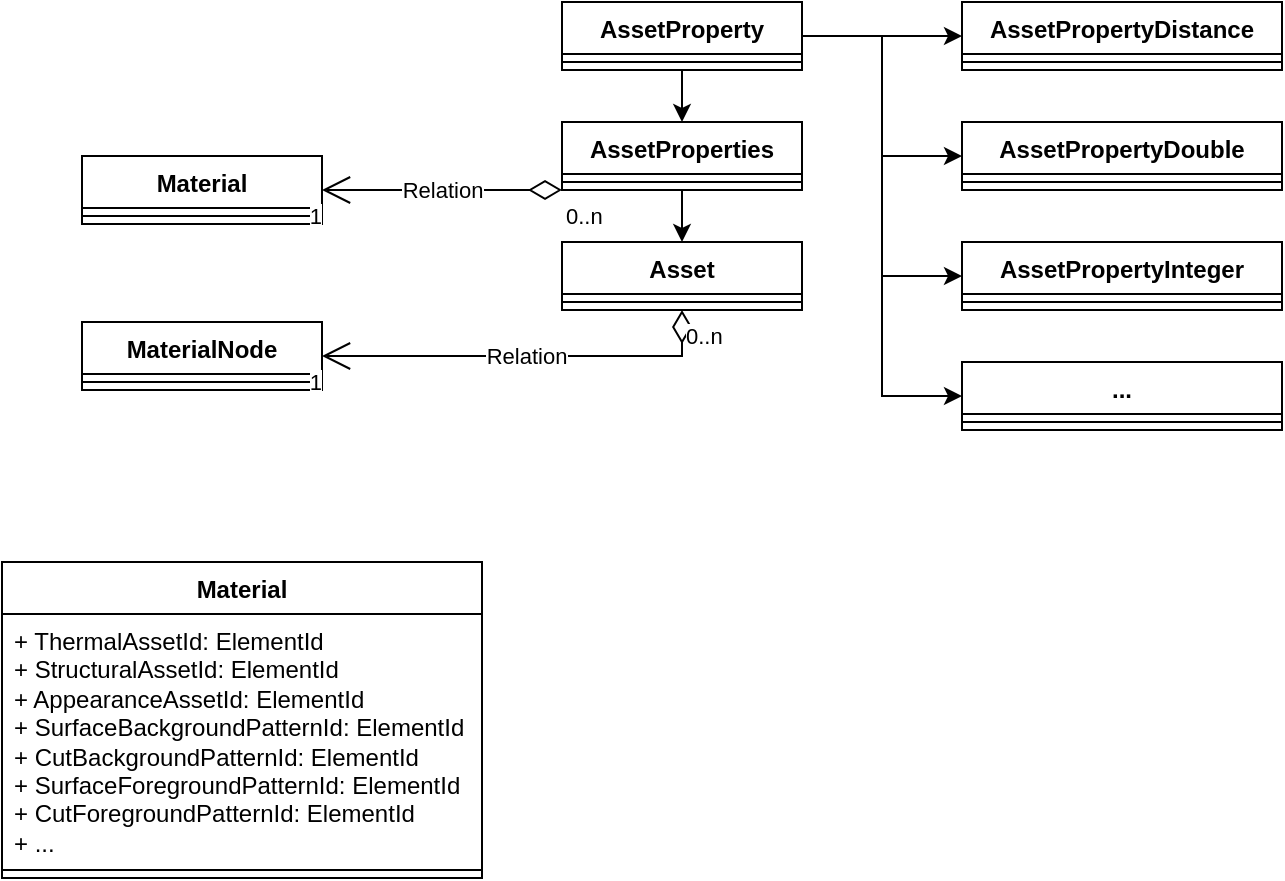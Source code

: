 <mxfile version="22.1.0" type="github">
  <diagram name="第 1 页" id="5GOwy0ZXgUhc7CDOA95A">
    <mxGraphModel dx="1050" dy="530" grid="0" gridSize="10" guides="1" tooltips="1" connect="1" arrows="1" fold="1" page="1" pageScale="1" pageWidth="827" pageHeight="1169" math="0" shadow="0">
      <root>
        <mxCell id="0" />
        <mxCell id="1" parent="0" />
        <mxCell id="ej_xdbyeMFDAraWZ1KWc-29" style="edgeStyle=orthogonalEdgeStyle;rounded=0;orthogonalLoop=1;jettySize=auto;html=1;entryX=0;entryY=0.5;entryDx=0;entryDy=0;" edge="1" parent="1" source="ej_xdbyeMFDAraWZ1KWc-1" target="ej_xdbyeMFDAraWZ1KWc-7">
          <mxGeometry relative="1" as="geometry" />
        </mxCell>
        <mxCell id="ej_xdbyeMFDAraWZ1KWc-30" style="edgeStyle=orthogonalEdgeStyle;rounded=0;orthogonalLoop=1;jettySize=auto;html=1;entryX=0;entryY=0.5;entryDx=0;entryDy=0;" edge="1" parent="1" source="ej_xdbyeMFDAraWZ1KWc-1" target="ej_xdbyeMFDAraWZ1KWc-5">
          <mxGeometry relative="1" as="geometry" />
        </mxCell>
        <mxCell id="ej_xdbyeMFDAraWZ1KWc-31" style="edgeStyle=orthogonalEdgeStyle;rounded=0;orthogonalLoop=1;jettySize=auto;html=1;entryX=0;entryY=0.5;entryDx=0;entryDy=0;" edge="1" parent="1" source="ej_xdbyeMFDAraWZ1KWc-1" target="ej_xdbyeMFDAraWZ1KWc-9">
          <mxGeometry relative="1" as="geometry" />
        </mxCell>
        <mxCell id="ej_xdbyeMFDAraWZ1KWc-32" style="edgeStyle=orthogonalEdgeStyle;rounded=0;orthogonalLoop=1;jettySize=auto;html=1;entryX=0;entryY=0.5;entryDx=0;entryDy=0;" edge="1" parent="1" source="ej_xdbyeMFDAraWZ1KWc-1" target="ej_xdbyeMFDAraWZ1KWc-11">
          <mxGeometry relative="1" as="geometry" />
        </mxCell>
        <mxCell id="ej_xdbyeMFDAraWZ1KWc-34" style="edgeStyle=orthogonalEdgeStyle;rounded=0;orthogonalLoop=1;jettySize=auto;html=1;" edge="1" parent="1" source="ej_xdbyeMFDAraWZ1KWc-1" target="ej_xdbyeMFDAraWZ1KWc-15">
          <mxGeometry relative="1" as="geometry" />
        </mxCell>
        <mxCell id="ej_xdbyeMFDAraWZ1KWc-1" value="AssetProperty" style="swimlane;fontStyle=1;align=center;verticalAlign=top;childLayout=stackLayout;horizontal=1;startSize=26;horizontalStack=0;resizeParent=1;resizeParentMax=0;resizeLast=0;collapsible=1;marginBottom=0;whiteSpace=wrap;html=1;" vertex="1" parent="1">
          <mxGeometry x="360" y="120" width="120" height="34" as="geometry" />
        </mxCell>
        <mxCell id="ej_xdbyeMFDAraWZ1KWc-3" value="" style="line;strokeWidth=1;fillColor=none;align=left;verticalAlign=middle;spacingTop=-1;spacingLeft=3;spacingRight=3;rotatable=0;labelPosition=right;points=[];portConstraint=eastwest;strokeColor=inherit;" vertex="1" parent="ej_xdbyeMFDAraWZ1KWc-1">
          <mxGeometry y="26" width="120" height="8" as="geometry" />
        </mxCell>
        <mxCell id="ej_xdbyeMFDAraWZ1KWc-5" value="AssetPropertyDouble" style="swimlane;fontStyle=1;align=center;verticalAlign=top;childLayout=stackLayout;horizontal=1;startSize=26;horizontalStack=0;resizeParent=1;resizeParentMax=0;resizeLast=0;collapsible=1;marginBottom=0;whiteSpace=wrap;html=1;" vertex="1" parent="1">
          <mxGeometry x="560" y="180" width="160" height="34" as="geometry" />
        </mxCell>
        <mxCell id="ej_xdbyeMFDAraWZ1KWc-6" value="" style="line;strokeWidth=1;fillColor=none;align=left;verticalAlign=middle;spacingTop=-1;spacingLeft=3;spacingRight=3;rotatable=0;labelPosition=right;points=[];portConstraint=eastwest;strokeColor=inherit;" vertex="1" parent="ej_xdbyeMFDAraWZ1KWc-5">
          <mxGeometry y="26" width="160" height="8" as="geometry" />
        </mxCell>
        <mxCell id="ej_xdbyeMFDAraWZ1KWc-7" value="AssetPropertyDistance" style="swimlane;fontStyle=1;align=center;verticalAlign=top;childLayout=stackLayout;horizontal=1;startSize=26;horizontalStack=0;resizeParent=1;resizeParentMax=0;resizeLast=0;collapsible=1;marginBottom=0;whiteSpace=wrap;html=1;" vertex="1" parent="1">
          <mxGeometry x="560" y="120" width="160" height="34" as="geometry" />
        </mxCell>
        <mxCell id="ej_xdbyeMFDAraWZ1KWc-8" value="" style="line;strokeWidth=1;fillColor=none;align=left;verticalAlign=middle;spacingTop=-1;spacingLeft=3;spacingRight=3;rotatable=0;labelPosition=right;points=[];portConstraint=eastwest;strokeColor=inherit;" vertex="1" parent="ej_xdbyeMFDAraWZ1KWc-7">
          <mxGeometry y="26" width="160" height="8" as="geometry" />
        </mxCell>
        <mxCell id="ej_xdbyeMFDAraWZ1KWc-9" value="AssetPropertyInteger" style="swimlane;fontStyle=1;align=center;verticalAlign=top;childLayout=stackLayout;horizontal=1;startSize=26;horizontalStack=0;resizeParent=1;resizeParentMax=0;resizeLast=0;collapsible=1;marginBottom=0;whiteSpace=wrap;html=1;" vertex="1" parent="1">
          <mxGeometry x="560" y="240" width="160" height="34" as="geometry" />
        </mxCell>
        <mxCell id="ej_xdbyeMFDAraWZ1KWc-10" value="" style="line;strokeWidth=1;fillColor=none;align=left;verticalAlign=middle;spacingTop=-1;spacingLeft=3;spacingRight=3;rotatable=0;labelPosition=right;points=[];portConstraint=eastwest;strokeColor=inherit;" vertex="1" parent="ej_xdbyeMFDAraWZ1KWc-9">
          <mxGeometry y="26" width="160" height="8" as="geometry" />
        </mxCell>
        <mxCell id="ej_xdbyeMFDAraWZ1KWc-11" value="..." style="swimlane;fontStyle=1;align=center;verticalAlign=top;childLayout=stackLayout;horizontal=1;startSize=26;horizontalStack=0;resizeParent=1;resizeParentMax=0;resizeLast=0;collapsible=1;marginBottom=0;whiteSpace=wrap;html=1;" vertex="1" parent="1">
          <mxGeometry x="560" y="300" width="160" height="34" as="geometry" />
        </mxCell>
        <mxCell id="ej_xdbyeMFDAraWZ1KWc-12" value="" style="line;strokeWidth=1;fillColor=none;align=left;verticalAlign=middle;spacingTop=-1;spacingLeft=3;spacingRight=3;rotatable=0;labelPosition=right;points=[];portConstraint=eastwest;strokeColor=inherit;" vertex="1" parent="ej_xdbyeMFDAraWZ1KWc-11">
          <mxGeometry y="26" width="160" height="8" as="geometry" />
        </mxCell>
        <mxCell id="ej_xdbyeMFDAraWZ1KWc-13" value="Asset" style="swimlane;fontStyle=1;align=center;verticalAlign=top;childLayout=stackLayout;horizontal=1;startSize=26;horizontalStack=0;resizeParent=1;resizeParentMax=0;resizeLast=0;collapsible=1;marginBottom=0;whiteSpace=wrap;html=1;" vertex="1" parent="1">
          <mxGeometry x="360" y="240" width="120" height="34" as="geometry" />
        </mxCell>
        <mxCell id="ej_xdbyeMFDAraWZ1KWc-14" value="" style="line;strokeWidth=1;fillColor=none;align=left;verticalAlign=middle;spacingTop=-1;spacingLeft=3;spacingRight=3;rotatable=0;labelPosition=right;points=[];portConstraint=eastwest;strokeColor=inherit;" vertex="1" parent="ej_xdbyeMFDAraWZ1KWc-13">
          <mxGeometry y="26" width="120" height="8" as="geometry" />
        </mxCell>
        <mxCell id="ej_xdbyeMFDAraWZ1KWc-35" style="edgeStyle=orthogonalEdgeStyle;rounded=0;orthogonalLoop=1;jettySize=auto;html=1;" edge="1" parent="1" source="ej_xdbyeMFDAraWZ1KWc-15" target="ej_xdbyeMFDAraWZ1KWc-13">
          <mxGeometry relative="1" as="geometry" />
        </mxCell>
        <mxCell id="ej_xdbyeMFDAraWZ1KWc-15" value="AssetProperties" style="swimlane;fontStyle=1;align=center;verticalAlign=top;childLayout=stackLayout;horizontal=1;startSize=26;horizontalStack=0;resizeParent=1;resizeParentMax=0;resizeLast=0;collapsible=1;marginBottom=0;whiteSpace=wrap;html=1;" vertex="1" parent="1">
          <mxGeometry x="360" y="180" width="120" height="34" as="geometry" />
        </mxCell>
        <mxCell id="ej_xdbyeMFDAraWZ1KWc-16" value="" style="line;strokeWidth=1;fillColor=none;align=left;verticalAlign=middle;spacingTop=-1;spacingLeft=3;spacingRight=3;rotatable=0;labelPosition=right;points=[];portConstraint=eastwest;strokeColor=inherit;" vertex="1" parent="ej_xdbyeMFDAraWZ1KWc-15">
          <mxGeometry y="26" width="120" height="8" as="geometry" />
        </mxCell>
        <mxCell id="ej_xdbyeMFDAraWZ1KWc-18" value="Material" style="swimlane;fontStyle=1;align=center;verticalAlign=top;childLayout=stackLayout;horizontal=1;startSize=26;horizontalStack=0;resizeParent=1;resizeParentMax=0;resizeLast=0;collapsible=1;marginBottom=0;whiteSpace=wrap;html=1;" vertex="1" parent="1">
          <mxGeometry x="80" y="400" width="240" height="158" as="geometry" />
        </mxCell>
        <mxCell id="ej_xdbyeMFDAraWZ1KWc-19" value="+ ThermalAssetId: ElementId&lt;br&gt;+ StructuralAssetId: ElementId&lt;br&gt;+ AppearanceAssetId: ElementId&lt;br&gt;+ SurfaceBackgroundPatternId: ElementId&lt;br&gt;+ CutBackgroundPatternId: ElementId&lt;br&gt;+ SurfaceForegroundPatternId: ElementId&lt;br&gt;+ CutForegroundPatternId: ElementId&lt;br&gt;+ ..." style="text;strokeColor=none;fillColor=none;align=left;verticalAlign=top;spacingLeft=4;spacingRight=4;overflow=hidden;rotatable=0;points=[[0,0.5],[1,0.5]];portConstraint=eastwest;whiteSpace=wrap;html=1;" vertex="1" parent="ej_xdbyeMFDAraWZ1KWc-18">
          <mxGeometry y="26" width="240" height="124" as="geometry" />
        </mxCell>
        <mxCell id="ej_xdbyeMFDAraWZ1KWc-20" value="" style="line;strokeWidth=1;fillColor=none;align=left;verticalAlign=middle;spacingTop=-1;spacingLeft=3;spacingRight=3;rotatable=0;labelPosition=right;points=[];portConstraint=eastwest;strokeColor=inherit;" vertex="1" parent="ej_xdbyeMFDAraWZ1KWc-18">
          <mxGeometry y="150" width="240" height="8" as="geometry" />
        </mxCell>
        <mxCell id="ej_xdbyeMFDAraWZ1KWc-36" value="Material" style="swimlane;fontStyle=1;align=center;verticalAlign=top;childLayout=stackLayout;horizontal=1;startSize=26;horizontalStack=0;resizeParent=1;resizeParentMax=0;resizeLast=0;collapsible=1;marginBottom=0;whiteSpace=wrap;html=1;" vertex="1" parent="1">
          <mxGeometry x="120" y="197" width="120" height="34" as="geometry" />
        </mxCell>
        <mxCell id="ej_xdbyeMFDAraWZ1KWc-38" value="" style="line;strokeWidth=1;fillColor=none;align=left;verticalAlign=middle;spacingTop=-1;spacingLeft=3;spacingRight=3;rotatable=0;labelPosition=right;points=[];portConstraint=eastwest;strokeColor=inherit;" vertex="1" parent="ej_xdbyeMFDAraWZ1KWc-36">
          <mxGeometry y="26" width="120" height="8" as="geometry" />
        </mxCell>
        <mxCell id="ej_xdbyeMFDAraWZ1KWc-40" value="MaterialNode" style="swimlane;fontStyle=1;align=center;verticalAlign=top;childLayout=stackLayout;horizontal=1;startSize=26;horizontalStack=0;resizeParent=1;resizeParentMax=0;resizeLast=0;collapsible=1;marginBottom=0;whiteSpace=wrap;html=1;" vertex="1" parent="1">
          <mxGeometry x="120" y="280" width="120" height="34" as="geometry" />
        </mxCell>
        <mxCell id="ej_xdbyeMFDAraWZ1KWc-41" value="" style="line;strokeWidth=1;fillColor=none;align=left;verticalAlign=middle;spacingTop=-1;spacingLeft=3;spacingRight=3;rotatable=0;labelPosition=right;points=[];portConstraint=eastwest;strokeColor=inherit;" vertex="1" parent="ej_xdbyeMFDAraWZ1KWc-40">
          <mxGeometry y="26" width="120" height="8" as="geometry" />
        </mxCell>
        <mxCell id="ej_xdbyeMFDAraWZ1KWc-52" value="Relation" style="endArrow=open;html=1;endSize=12;startArrow=diamondThin;startSize=14;startFill=0;edgeStyle=orthogonalEdgeStyle;rounded=0;entryX=1;entryY=0.5;entryDx=0;entryDy=0;exitX=0.5;exitY=1;exitDx=0;exitDy=0;" edge="1" parent="1" source="ej_xdbyeMFDAraWZ1KWc-13" target="ej_xdbyeMFDAraWZ1KWc-40">
          <mxGeometry relative="1" as="geometry">
            <mxPoint x="260" y="380" as="sourcePoint" />
            <mxPoint x="410" y="380" as="targetPoint" />
            <Array as="points">
              <mxPoint x="420" y="297" />
            </Array>
          </mxGeometry>
        </mxCell>
        <mxCell id="ej_xdbyeMFDAraWZ1KWc-53" value="0..n" style="edgeLabel;resizable=0;html=1;align=left;verticalAlign=top;" connectable="0" vertex="1" parent="ej_xdbyeMFDAraWZ1KWc-52">
          <mxGeometry x="-1" relative="1" as="geometry" />
        </mxCell>
        <mxCell id="ej_xdbyeMFDAraWZ1KWc-54" value="1" style="edgeLabel;resizable=0;html=1;align=right;verticalAlign=top;" connectable="0" vertex="1" parent="ej_xdbyeMFDAraWZ1KWc-52">
          <mxGeometry x="1" relative="1" as="geometry" />
        </mxCell>
        <mxCell id="ej_xdbyeMFDAraWZ1KWc-55" value="Relation" style="endArrow=open;html=1;endSize=12;startArrow=diamondThin;startSize=14;startFill=0;edgeStyle=orthogonalEdgeStyle;rounded=0;entryX=1;entryY=0.5;entryDx=0;entryDy=0;" edge="1" parent="1" target="ej_xdbyeMFDAraWZ1KWc-36">
          <mxGeometry relative="1" as="geometry">
            <mxPoint x="360" y="214" as="sourcePoint" />
            <mxPoint x="410" y="380" as="targetPoint" />
            <Array as="points">
              <mxPoint x="253" y="214" />
              <mxPoint x="253" y="214" />
            </Array>
          </mxGeometry>
        </mxCell>
        <mxCell id="ej_xdbyeMFDAraWZ1KWc-56" value="0..n" style="edgeLabel;resizable=0;html=1;align=left;verticalAlign=top;" connectable="0" vertex="1" parent="ej_xdbyeMFDAraWZ1KWc-55">
          <mxGeometry x="-1" relative="1" as="geometry" />
        </mxCell>
        <mxCell id="ej_xdbyeMFDAraWZ1KWc-57" value="1" style="edgeLabel;resizable=0;html=1;align=right;verticalAlign=top;" connectable="0" vertex="1" parent="ej_xdbyeMFDAraWZ1KWc-55">
          <mxGeometry x="1" relative="1" as="geometry" />
        </mxCell>
      </root>
    </mxGraphModel>
  </diagram>
</mxfile>
